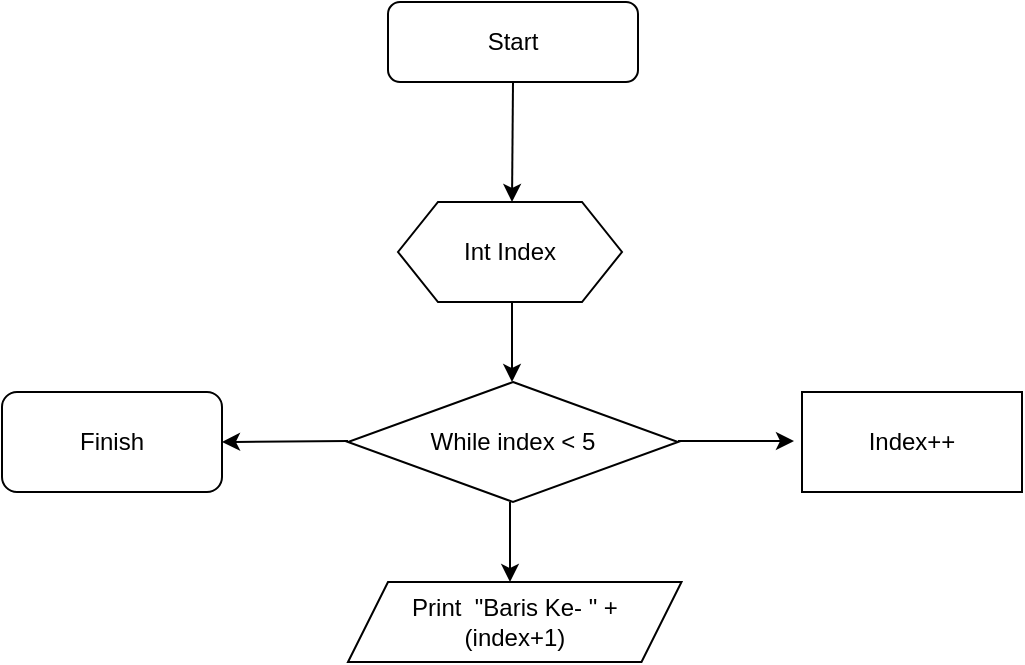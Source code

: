 <mxfile>
    <diagram id="LR1mBAxT2x82Q8YnQWFj" name="Page-1">
        <mxGraphModel dx="1072" dy="568" grid="1" gridSize="10" guides="1" tooltips="1" connect="1" arrows="1" fold="1" page="1" pageScale="1" pageWidth="850" pageHeight="1100" math="0" shadow="0">
            <root>
                <mxCell id="0"/>
                <mxCell id="1" parent="0"/>
                <mxCell id="2" value="Start" style="rounded=1;whiteSpace=wrap;html=1;" parent="1" vertex="1">
                    <mxGeometry x="363" y="10" width="125" height="40" as="geometry"/>
                </mxCell>
                <mxCell id="3" value="" style="endArrow=classic;html=1;exitX=0.5;exitY=1;exitDx=0;exitDy=0;entryX=0.5;entryY=0;entryDx=0;entryDy=0;" parent="1" source="2" edge="1">
                    <mxGeometry width="50" height="50" relative="1" as="geometry">
                        <mxPoint x="410" y="150" as="sourcePoint"/>
                        <mxPoint x="425" y="110" as="targetPoint"/>
                    </mxGeometry>
                </mxCell>
                <mxCell id="5" value="" style="endArrow=classic;html=1;exitX=0.5;exitY=1;exitDx=0;exitDy=0;" parent="1" edge="1">
                    <mxGeometry width="50" height="50" relative="1" as="geometry">
                        <mxPoint x="425" y="160" as="sourcePoint"/>
                        <mxPoint x="425" y="200" as="targetPoint"/>
                    </mxGeometry>
                </mxCell>
                <mxCell id="6" value="While index &amp;lt; 5" style="rhombus;whiteSpace=wrap;html=1;" parent="1" vertex="1">
                    <mxGeometry x="343" y="200" width="165" height="60" as="geometry"/>
                </mxCell>
                <mxCell id="7" value="" style="endArrow=classic;html=1;exitX=0.5;exitY=1;exitDx=0;exitDy=0;" parent="1" edge="1">
                    <mxGeometry width="50" height="50" relative="1" as="geometry">
                        <mxPoint x="424" y="260" as="sourcePoint"/>
                        <mxPoint x="424" y="300" as="targetPoint"/>
                    </mxGeometry>
                </mxCell>
                <mxCell id="8" value="Print&amp;nbsp; &quot;Baris Ke- &quot; +&lt;br&gt;(index+1)" style="shape=parallelogram;perimeter=parallelogramPerimeter;whiteSpace=wrap;html=1;fixedSize=1;" parent="1" vertex="1">
                    <mxGeometry x="343" y="300" width="166.75" height="40" as="geometry"/>
                </mxCell>
                <mxCell id="9" value="" style="endArrow=classic;html=1;exitX=0.5;exitY=1;exitDx=0;exitDy=0;" parent="1" edge="1">
                    <mxGeometry width="50" height="50" relative="1" as="geometry">
                        <mxPoint x="508" y="229.5" as="sourcePoint"/>
                        <mxPoint x="566" y="229.5" as="targetPoint"/>
                        <Array as="points"/>
                    </mxGeometry>
                </mxCell>
                <mxCell id="10" value="Index++" style="rounded=0;whiteSpace=wrap;html=1;" parent="1" vertex="1">
                    <mxGeometry x="570" y="205" width="110" height="50" as="geometry"/>
                </mxCell>
                <mxCell id="11" value="" style="endArrow=classic;html=1;exitX=0.5;exitY=1;exitDx=0;exitDy=0;" parent="1" edge="1">
                    <mxGeometry width="50" height="50" relative="1" as="geometry">
                        <mxPoint x="343" y="229.5" as="sourcePoint"/>
                        <mxPoint x="280" y="230" as="targetPoint"/>
                    </mxGeometry>
                </mxCell>
                <mxCell id="14" value="Finish" style="rounded=1;whiteSpace=wrap;html=1;" parent="1" vertex="1">
                    <mxGeometry x="170" y="205" width="110" height="50" as="geometry"/>
                </mxCell>
                <mxCell id="15" value="Int Index" style="shape=hexagon;perimeter=hexagonPerimeter2;whiteSpace=wrap;html=1;fixedSize=1;" vertex="1" parent="1">
                    <mxGeometry x="368" y="110" width="112" height="50" as="geometry"/>
                </mxCell>
            </root>
        </mxGraphModel>
    </diagram>
</mxfile>